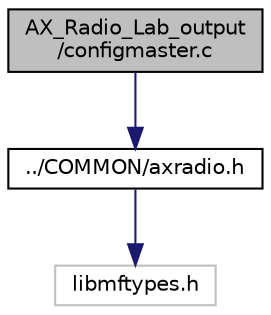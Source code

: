 digraph "AX_Radio_Lab_output/configmaster.c"
{
 // LATEX_PDF_SIZE
  edge [fontname="Helvetica",fontsize="10",labelfontname="Helvetica",labelfontsize="10"];
  node [fontname="Helvetica",fontsize="10",shape=record];
  Node0 [label="AX_Radio_Lab_output\l/configmaster.c",height=0.2,width=0.4,color="black", fillcolor="grey75", style="filled", fontcolor="black",tooltip=" "];
  Node0 -> Node1 [color="midnightblue",fontsize="10",style="solid",fontname="Helvetica"];
  Node1 [label="../COMMON/axradio.h",height=0.2,width=0.4,color="black", fillcolor="white", style="filled",URL="$axradio_8h.html",tooltip="Macro definition for Radio Modes & Error types."];
  Node1 -> Node2 [color="midnightblue",fontsize="10",style="solid",fontname="Helvetica"];
  Node2 [label="libmftypes.h",height=0.2,width=0.4,color="grey75", fillcolor="white", style="filled",tooltip=" "];
}

